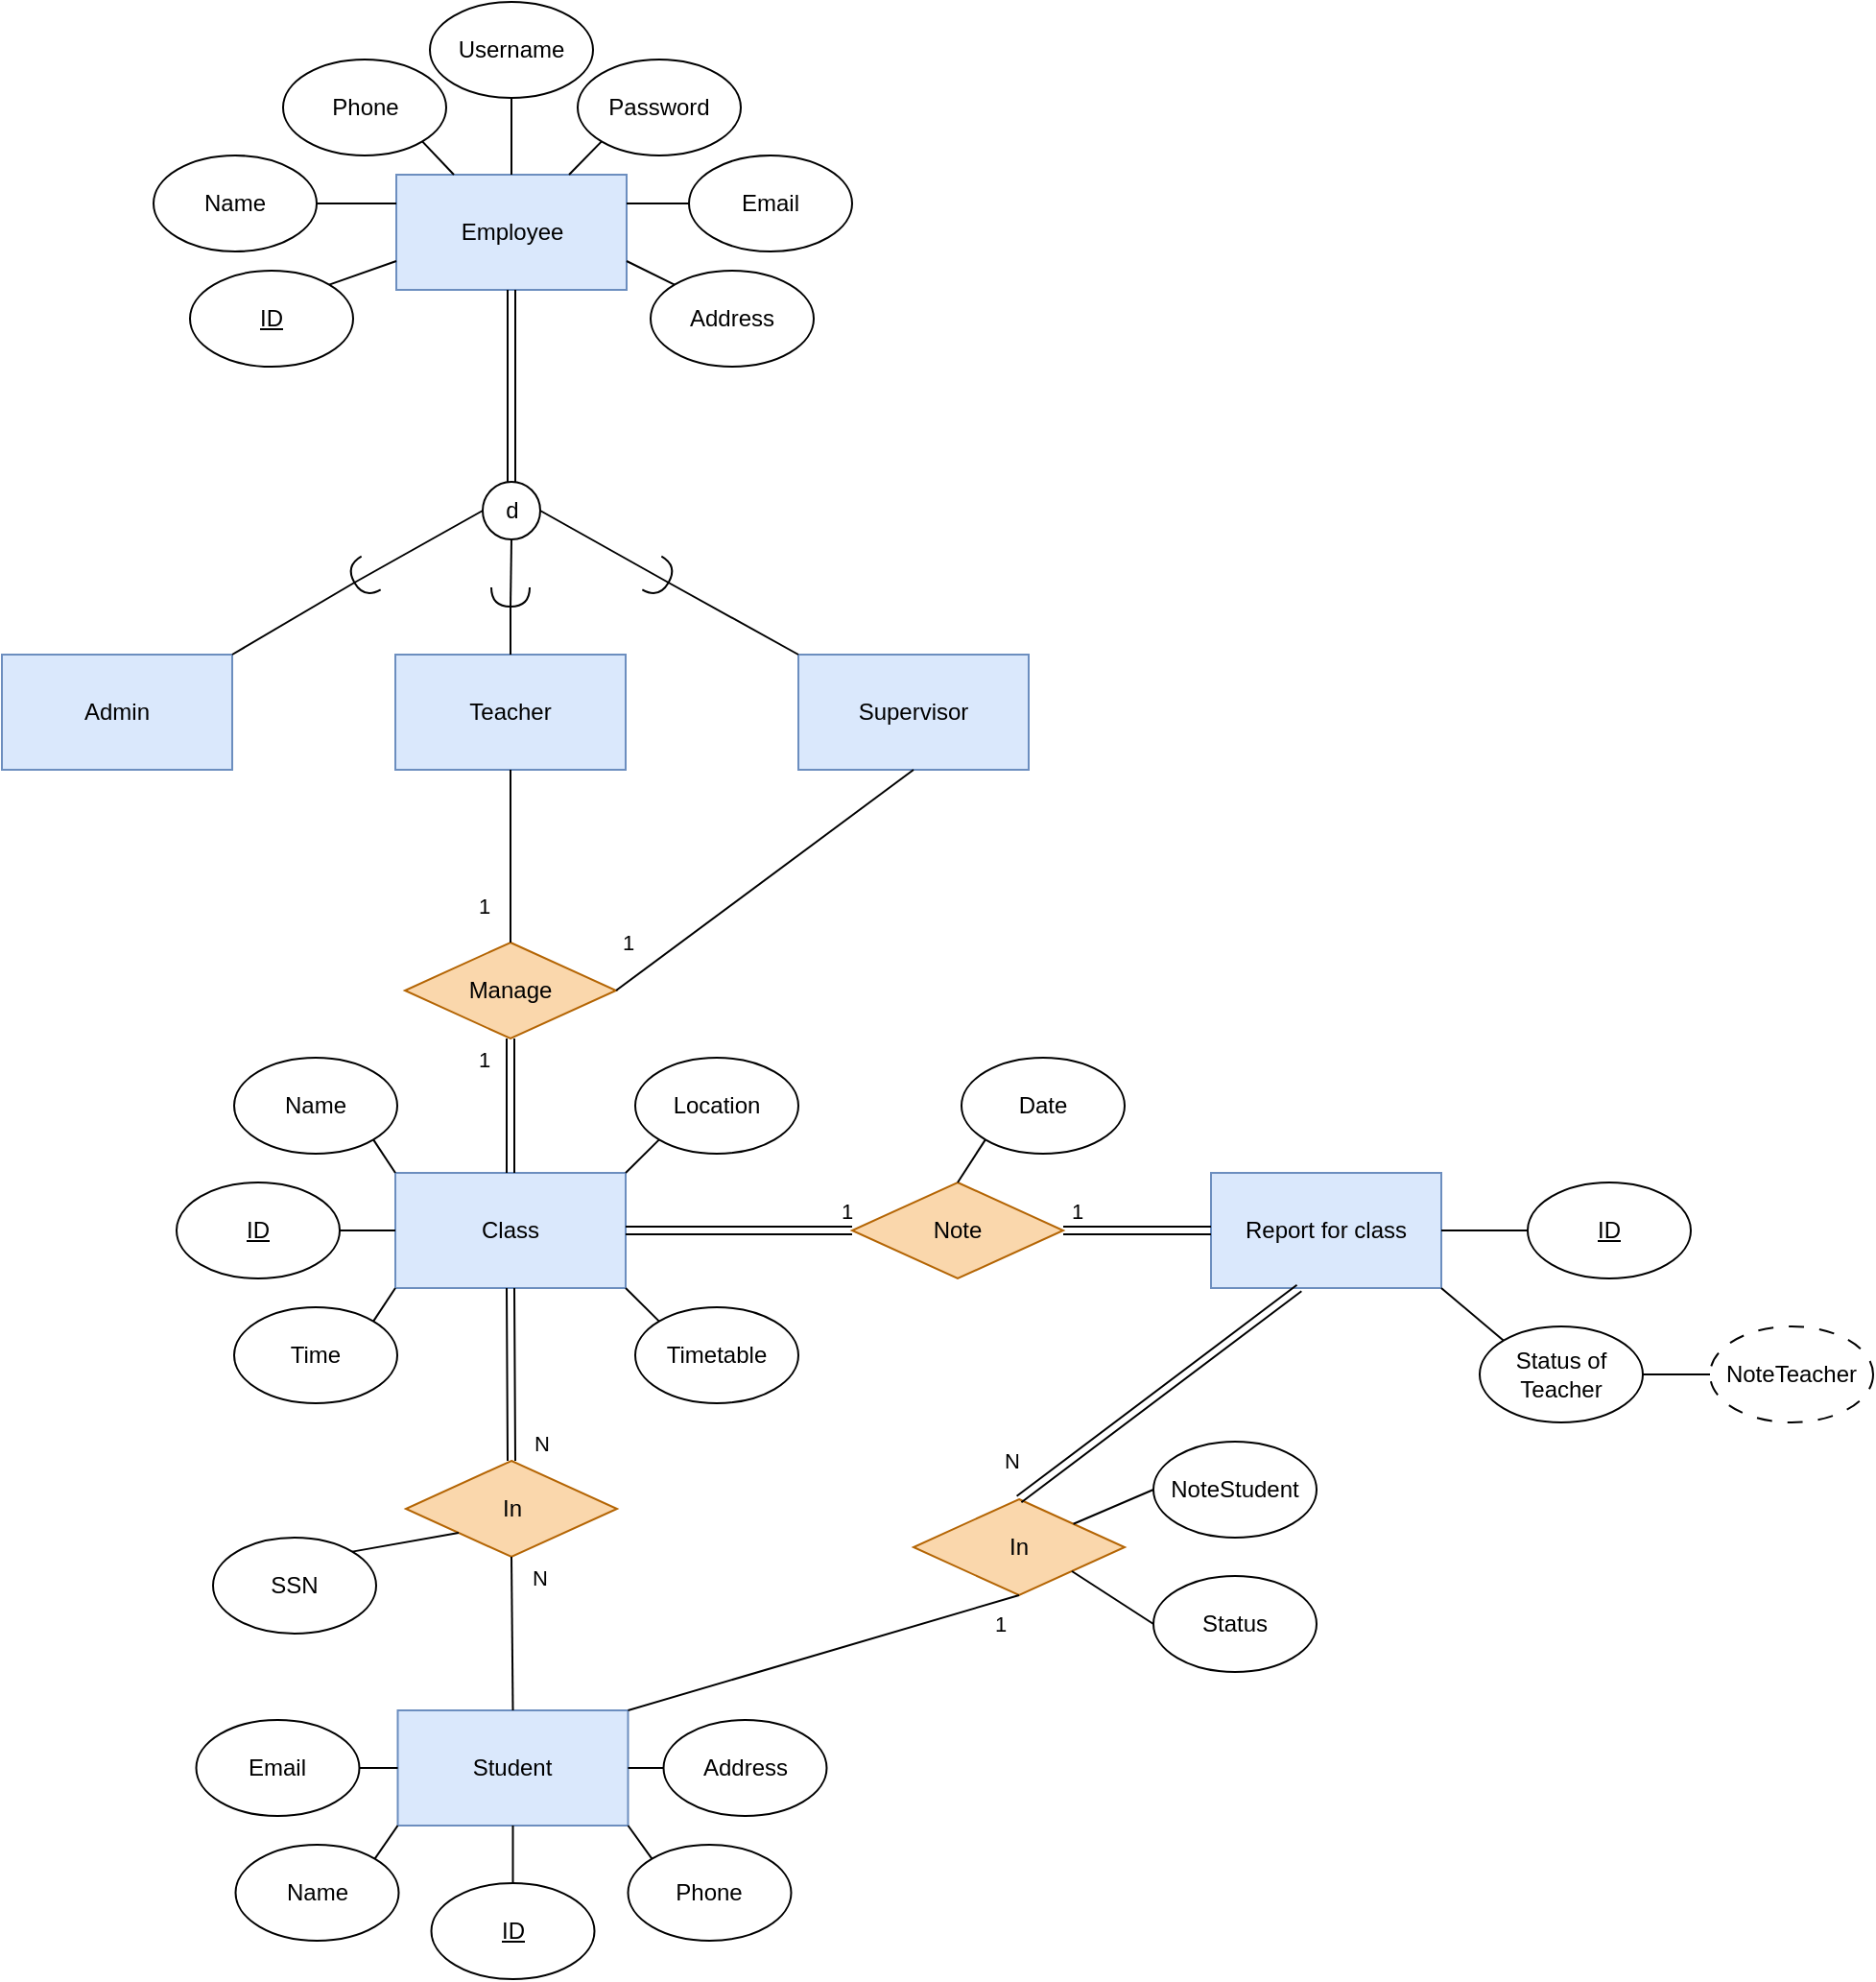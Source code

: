 <mxfile version="21.0.2" type="github">
  <diagram name="Page-1" id="KcpRlHwwisE72_F1OleH">
    <mxGraphModel dx="2924" dy="2224" grid="1" gridSize="10" guides="1" tooltips="1" connect="1" arrows="1" fold="1" page="1" pageScale="1" pageWidth="850" pageHeight="1100" math="0" shadow="0">
      <root>
        <mxCell id="0" />
        <mxCell id="1" parent="0" />
        <mxCell id="mr6lbZ1328Sc4nQ17jco-1" value="Teacher" style="rounded=0;whiteSpace=wrap;html=1;fillColor=#dae8fc;strokeColor=#6c8ebf;" parent="1" vertex="1">
          <mxGeometry x="-555" y="-760" width="120" height="60" as="geometry" />
        </mxCell>
        <mxCell id="mr6lbZ1328Sc4nQ17jco-2" value="Student" style="rounded=0;whiteSpace=wrap;html=1;fillColor=#dae8fc;strokeColor=#6c8ebf;" parent="1" vertex="1">
          <mxGeometry x="-553.75" y="-210" width="120" height="60" as="geometry" />
        </mxCell>
        <mxCell id="mr6lbZ1328Sc4nQ17jco-3" value="Class" style="rounded=0;whiteSpace=wrap;html=1;fillColor=#dae8fc;strokeColor=#6c8ebf;" parent="1" vertex="1">
          <mxGeometry x="-555" y="-490" width="120" height="60" as="geometry" />
        </mxCell>
        <mxCell id="mr6lbZ1328Sc4nQ17jco-10" value="Employee" style="rounded=0;whiteSpace=wrap;html=1;fillColor=#dae8fc;strokeColor=#6c8ebf;" parent="1" vertex="1">
          <mxGeometry x="-554.5" y="-1010" width="120" height="60" as="geometry" />
        </mxCell>
        <mxCell id="mr6lbZ1328Sc4nQ17jco-11" value="Supervisor" style="rounded=0;whiteSpace=wrap;html=1;fillColor=#dae8fc;strokeColor=#6c8ebf;" parent="1" vertex="1">
          <mxGeometry x="-345" y="-760" width="120" height="60" as="geometry" />
        </mxCell>
        <mxCell id="mr6lbZ1328Sc4nQ17jco-12" value="Admin" style="rounded=0;whiteSpace=wrap;html=1;fillColor=#dae8fc;strokeColor=#6c8ebf;" parent="1" vertex="1">
          <mxGeometry x="-760" y="-760" width="120" height="60" as="geometry" />
        </mxCell>
        <mxCell id="mr6lbZ1328Sc4nQ17jco-13" value="d" style="ellipse;whiteSpace=wrap;html=1;aspect=fixed;" parent="1" vertex="1">
          <mxGeometry x="-509.5" y="-850" width="30" height="30" as="geometry" />
        </mxCell>
        <mxCell id="mr6lbZ1328Sc4nQ17jco-14" value="" style="endArrow=none;html=1;rounded=0;entryX=0.5;entryY=1;entryDx=0;entryDy=0;exitX=0.5;exitY=0;exitDx=0;exitDy=0;shape=link;" parent="1" source="mr6lbZ1328Sc4nQ17jco-13" target="mr6lbZ1328Sc4nQ17jco-10" edge="1">
          <mxGeometry width="50" height="50" relative="1" as="geometry">
            <mxPoint x="-289.5" y="-770" as="sourcePoint" />
            <mxPoint x="-239.5" y="-820" as="targetPoint" />
          </mxGeometry>
        </mxCell>
        <mxCell id="mr6lbZ1328Sc4nQ17jco-23" value="&lt;u&gt;ID&lt;/u&gt;" style="ellipse;whiteSpace=wrap;html=1;" parent="1" vertex="1">
          <mxGeometry x="-662" y="-960" width="85" height="50" as="geometry" />
        </mxCell>
        <mxCell id="mr6lbZ1328Sc4nQ17jco-24" value="Name" style="ellipse;whiteSpace=wrap;html=1;" parent="1" vertex="1">
          <mxGeometry x="-681" y="-1020" width="85" height="50" as="geometry" />
        </mxCell>
        <mxCell id="mr6lbZ1328Sc4nQ17jco-25" value="Phone" style="ellipse;whiteSpace=wrap;html=1;" parent="1" vertex="1">
          <mxGeometry x="-613.5" y="-1070" width="85" height="50" as="geometry" />
        </mxCell>
        <mxCell id="mr6lbZ1328Sc4nQ17jco-26" value="Username" style="ellipse;whiteSpace=wrap;html=1;" parent="1" vertex="1">
          <mxGeometry x="-537" y="-1100" width="85" height="50" as="geometry" />
        </mxCell>
        <mxCell id="mr6lbZ1328Sc4nQ17jco-28" value="Password" style="ellipse;whiteSpace=wrap;html=1;" parent="1" vertex="1">
          <mxGeometry x="-460" y="-1070" width="85" height="50" as="geometry" />
        </mxCell>
        <mxCell id="mr6lbZ1328Sc4nQ17jco-29" value="Email" style="ellipse;whiteSpace=wrap;html=1;" parent="1" vertex="1">
          <mxGeometry x="-402" y="-1020" width="85" height="50" as="geometry" />
        </mxCell>
        <mxCell id="mr6lbZ1328Sc4nQ17jco-30" value="Address" style="ellipse;whiteSpace=wrap;html=1;" parent="1" vertex="1">
          <mxGeometry x="-422" y="-960" width="85" height="50" as="geometry" />
        </mxCell>
        <mxCell id="mr6lbZ1328Sc4nQ17jco-31" value="" style="endArrow=none;html=1;rounded=0;entryX=1;entryY=0;entryDx=0;entryDy=0;exitX=0;exitY=0.75;exitDx=0;exitDy=0;" parent="1" source="mr6lbZ1328Sc4nQ17jco-10" target="mr6lbZ1328Sc4nQ17jco-23" edge="1">
          <mxGeometry width="50" height="50" relative="1" as="geometry">
            <mxPoint x="-577" y="-830" as="sourcePoint" />
            <mxPoint x="-527" y="-880" as="targetPoint" />
          </mxGeometry>
        </mxCell>
        <mxCell id="mr6lbZ1328Sc4nQ17jco-32" value="" style="endArrow=none;html=1;rounded=0;entryX=1;entryY=0.5;entryDx=0;entryDy=0;exitX=0;exitY=0.25;exitDx=0;exitDy=0;" parent="1" source="mr6lbZ1328Sc4nQ17jco-10" target="mr6lbZ1328Sc4nQ17jco-24" edge="1">
          <mxGeometry width="50" height="50" relative="1" as="geometry">
            <mxPoint x="-552" y="-955" as="sourcePoint" />
            <mxPoint x="-579" y="-943" as="targetPoint" />
          </mxGeometry>
        </mxCell>
        <mxCell id="mr6lbZ1328Sc4nQ17jco-33" value="" style="endArrow=none;html=1;rounded=0;entryX=1;entryY=1;entryDx=0;entryDy=0;exitX=0.25;exitY=0;exitDx=0;exitDy=0;" parent="1" source="mr6lbZ1328Sc4nQ17jco-10" target="mr6lbZ1328Sc4nQ17jco-25" edge="1">
          <mxGeometry width="50" height="50" relative="1" as="geometry">
            <mxPoint x="-537" y="-1010" as="sourcePoint" />
            <mxPoint x="-602" y="-985" as="targetPoint" />
          </mxGeometry>
        </mxCell>
        <mxCell id="mr6lbZ1328Sc4nQ17jco-34" value="" style="endArrow=none;html=1;rounded=0;entryX=0.5;entryY=1;entryDx=0;entryDy=0;exitX=0.5;exitY=0;exitDx=0;exitDy=0;" parent="1" source="mr6lbZ1328Sc4nQ17jco-10" target="mr6lbZ1328Sc4nQ17jco-26" edge="1">
          <mxGeometry width="50" height="50" relative="1" as="geometry">
            <mxPoint x="-527" y="-1000" as="sourcePoint" />
            <mxPoint x="-554" y="-1017" as="targetPoint" />
          </mxGeometry>
        </mxCell>
        <mxCell id="mr6lbZ1328Sc4nQ17jco-35" value="" style="endArrow=none;html=1;rounded=0;entryX=0;entryY=1;entryDx=0;entryDy=0;exitX=0.75;exitY=0;exitDx=0;exitDy=0;" parent="1" source="mr6lbZ1328Sc4nQ17jco-10" target="mr6lbZ1328Sc4nQ17jco-28" edge="1">
          <mxGeometry width="50" height="50" relative="1" as="geometry">
            <mxPoint x="-492" y="-1000" as="sourcePoint" />
            <mxPoint x="-492" y="-1040" as="targetPoint" />
          </mxGeometry>
        </mxCell>
        <mxCell id="mr6lbZ1328Sc4nQ17jco-36" value="" style="endArrow=none;html=1;rounded=0;entryX=0;entryY=0.5;entryDx=0;entryDy=0;exitX=1;exitY=0.25;exitDx=0;exitDy=0;" parent="1" source="mr6lbZ1328Sc4nQ17jco-10" target="mr6lbZ1328Sc4nQ17jco-29" edge="1">
          <mxGeometry width="50" height="50" relative="1" as="geometry">
            <mxPoint x="-462" y="-1000" as="sourcePoint" />
            <mxPoint x="-438" y="-1017" as="targetPoint" />
          </mxGeometry>
        </mxCell>
        <mxCell id="mr6lbZ1328Sc4nQ17jco-37" value="" style="endArrow=none;html=1;rounded=0;entryX=0;entryY=0;entryDx=0;entryDy=0;exitX=1;exitY=0.75;exitDx=0;exitDy=0;" parent="1" source="mr6lbZ1328Sc4nQ17jco-10" target="mr6lbZ1328Sc4nQ17jco-30" edge="1">
          <mxGeometry width="50" height="50" relative="1" as="geometry">
            <mxPoint x="-432" y="-985" as="sourcePoint" />
            <mxPoint x="-392" y="-985" as="targetPoint" />
          </mxGeometry>
        </mxCell>
        <mxCell id="mr6lbZ1328Sc4nQ17jco-55" value="In" style="rhombus;whiteSpace=wrap;html=1;fillColor=#fad7ac;strokeColor=#b46504;" parent="1" vertex="1">
          <mxGeometry x="-549.5" y="-340" width="110" height="50" as="geometry" />
        </mxCell>
        <mxCell id="mr6lbZ1328Sc4nQ17jco-56" value="Time" style="ellipse;whiteSpace=wrap;html=1;" parent="1" vertex="1">
          <mxGeometry x="-639" y="-420" width="85" height="50" as="geometry" />
        </mxCell>
        <mxCell id="mr6lbZ1328Sc4nQ17jco-57" value="&lt;u&gt;ID&lt;/u&gt;" style="ellipse;whiteSpace=wrap;html=1;" parent="1" vertex="1">
          <mxGeometry x="-669" y="-485" width="85" height="50" as="geometry" />
        </mxCell>
        <mxCell id="mr6lbZ1328Sc4nQ17jco-58" value="Name" style="ellipse;whiteSpace=wrap;html=1;" parent="1" vertex="1">
          <mxGeometry x="-639" y="-550" width="85" height="50" as="geometry" />
        </mxCell>
        <mxCell id="mr6lbZ1328Sc4nQ17jco-59" value="Location" style="ellipse;whiteSpace=wrap;html=1;" parent="1" vertex="1">
          <mxGeometry x="-430" y="-550" width="85" height="50" as="geometry" />
        </mxCell>
        <mxCell id="mr6lbZ1328Sc4nQ17jco-60" value="Timetable" style="ellipse;whiteSpace=wrap;html=1;" parent="1" vertex="1">
          <mxGeometry x="-430" y="-420" width="85" height="50" as="geometry" />
        </mxCell>
        <mxCell id="mr6lbZ1328Sc4nQ17jco-61" value="Name" style="ellipse;whiteSpace=wrap;html=1;" parent="1" vertex="1">
          <mxGeometry x="-638.25" y="-140" width="85" height="50" as="geometry" />
        </mxCell>
        <mxCell id="mr6lbZ1328Sc4nQ17jco-62" value="&lt;u&gt;ID&lt;/u&gt;" style="ellipse;whiteSpace=wrap;html=1;" parent="1" vertex="1">
          <mxGeometry x="-536.25" y="-120" width="85" height="50" as="geometry" />
        </mxCell>
        <mxCell id="mr6lbZ1328Sc4nQ17jco-64" value="SSN" style="ellipse;whiteSpace=wrap;html=1;" parent="1" vertex="1">
          <mxGeometry x="-650" y="-300" width="85" height="50" as="geometry" />
        </mxCell>
        <mxCell id="mr6lbZ1328Sc4nQ17jco-65" value="Phone" style="ellipse;whiteSpace=wrap;html=1;" parent="1" vertex="1">
          <mxGeometry x="-433.75" y="-140" width="85" height="50" as="geometry" />
        </mxCell>
        <mxCell id="mr6lbZ1328Sc4nQ17jco-66" value="Email" style="ellipse;whiteSpace=wrap;html=1;" parent="1" vertex="1">
          <mxGeometry x="-658.75" y="-205" width="85" height="50" as="geometry" />
        </mxCell>
        <mxCell id="mr6lbZ1328Sc4nQ17jco-67" value="Address" style="ellipse;whiteSpace=wrap;html=1;" parent="1" vertex="1">
          <mxGeometry x="-415.25" y="-205" width="85" height="50" as="geometry" />
        </mxCell>
        <mxCell id="mr6lbZ1328Sc4nQ17jco-69" value="Manage" style="rhombus;whiteSpace=wrap;html=1;fillColor=#fad7ac;strokeColor=#b46504;" parent="1" vertex="1">
          <mxGeometry x="-550" y="-610" width="110" height="50" as="geometry" />
        </mxCell>
        <mxCell id="mr6lbZ1328Sc4nQ17jco-70" value="Status of Teacher" style="ellipse;whiteSpace=wrap;html=1;" parent="1" vertex="1">
          <mxGeometry x="10" y="-410" width="85" height="50" as="geometry" />
        </mxCell>
        <mxCell id="mr6lbZ1328Sc4nQ17jco-71" value="&lt;u&gt;ID&lt;/u&gt;" style="ellipse;whiteSpace=wrap;html=1;" parent="1" vertex="1">
          <mxGeometry x="35" y="-485" width="85" height="50" as="geometry" />
        </mxCell>
        <mxCell id="mr6lbZ1328Sc4nQ17jco-73" value="NoteTeacher" style="ellipse;whiteSpace=wrap;html=1;dashed=1;dashPattern=8 8;" parent="1" vertex="1">
          <mxGeometry x="130" y="-410" width="85" height="50" as="geometry" />
        </mxCell>
        <mxCell id="mr6lbZ1328Sc4nQ17jco-80" value="" style="endArrow=none;html=1;rounded=0;entryX=1;entryY=0;entryDx=0;entryDy=0;exitX=0;exitY=1;exitDx=0;exitDy=0;" parent="1" source="mr6lbZ1328Sc4nQ17jco-55" target="mr6lbZ1328Sc4nQ17jco-64" edge="1">
          <mxGeometry width="50" height="50" relative="1" as="geometry">
            <mxPoint x="-455" y="-140" as="sourcePoint" />
            <mxPoint x="-513" y="-265" as="targetPoint" />
          </mxGeometry>
        </mxCell>
        <mxCell id="mr6lbZ1328Sc4nQ17jco-81" value="" style="endArrow=none;html=1;rounded=0;entryX=0;entryY=0.5;entryDx=0;entryDy=0;exitX=1;exitY=0.5;exitDx=0;exitDy=0;" parent="1" source="mr6lbZ1328Sc4nQ17jco-57" target="mr6lbZ1328Sc4nQ17jco-3" edge="1">
          <mxGeometry width="50" height="50" relative="1" as="geometry">
            <mxPoint x="-469" y="-340" as="sourcePoint" />
            <mxPoint x="-419" y="-390" as="targetPoint" />
          </mxGeometry>
        </mxCell>
        <mxCell id="mr6lbZ1328Sc4nQ17jco-82" value="" style="endArrow=none;html=1;rounded=0;entryX=0;entryY=0;entryDx=0;entryDy=0;exitX=1;exitY=1;exitDx=0;exitDy=0;" parent="1" source="mr6lbZ1328Sc4nQ17jco-58" target="mr6lbZ1328Sc4nQ17jco-3" edge="1">
          <mxGeometry width="50" height="50" relative="1" as="geometry">
            <mxPoint x="-574" y="-450" as="sourcePoint" />
            <mxPoint x="-540" y="-450" as="targetPoint" />
          </mxGeometry>
        </mxCell>
        <mxCell id="mr6lbZ1328Sc4nQ17jco-83" value="" style="endArrow=none;html=1;rounded=0;entryX=1;entryY=0;entryDx=0;entryDy=0;exitX=0;exitY=1;exitDx=0;exitDy=0;" parent="1" source="mr6lbZ1328Sc4nQ17jco-59" target="mr6lbZ1328Sc4nQ17jco-3" edge="1">
          <mxGeometry width="50" height="50" relative="1" as="geometry">
            <mxPoint x="-556" y="-497" as="sourcePoint" />
            <mxPoint x="-540" y="-480" as="targetPoint" />
          </mxGeometry>
        </mxCell>
        <mxCell id="mr6lbZ1328Sc4nQ17jco-84" value="" style="endArrow=none;html=1;rounded=0;exitX=1;exitY=0;exitDx=0;exitDy=0;entryX=0;entryY=1;entryDx=0;entryDy=0;" parent="1" source="mr6lbZ1328Sc4nQ17jco-56" target="mr6lbZ1328Sc4nQ17jco-3" edge="1">
          <mxGeometry width="50" height="50" relative="1" as="geometry">
            <mxPoint x="-469" y="-340" as="sourcePoint" />
            <mxPoint x="-419" y="-390" as="targetPoint" />
          </mxGeometry>
        </mxCell>
        <mxCell id="mr6lbZ1328Sc4nQ17jco-85" value="" style="endArrow=none;html=1;rounded=0;exitX=0;exitY=0;exitDx=0;exitDy=0;entryX=1;entryY=1;entryDx=0;entryDy=0;" parent="1" source="mr6lbZ1328Sc4nQ17jco-60" target="mr6lbZ1328Sc4nQ17jco-3" edge="1">
          <mxGeometry width="50" height="50" relative="1" as="geometry">
            <mxPoint x="-469" y="-340" as="sourcePoint" />
            <mxPoint x="-419" y="-390" as="targetPoint" />
          </mxGeometry>
        </mxCell>
        <mxCell id="mr6lbZ1328Sc4nQ17jco-86" value="" style="endArrow=none;html=1;rounded=0;exitX=1;exitY=0.5;exitDx=0;exitDy=0;entryX=0;entryY=0.5;entryDx=0;entryDy=0;" parent="1" source="mr6lbZ1328Sc4nQ17jco-66" target="mr6lbZ1328Sc4nQ17jco-2" edge="1">
          <mxGeometry width="50" height="50" relative="1" as="geometry">
            <mxPoint x="-548.75" y="-220" as="sourcePoint" />
            <mxPoint x="-498.75" y="-270" as="targetPoint" />
          </mxGeometry>
        </mxCell>
        <mxCell id="mr6lbZ1328Sc4nQ17jco-87" value="" style="endArrow=none;html=1;rounded=0;exitX=1;exitY=0.5;exitDx=0;exitDy=0;entryX=0;entryY=0.5;entryDx=0;entryDy=0;" parent="1" source="mr6lbZ1328Sc4nQ17jco-2" target="mr6lbZ1328Sc4nQ17jco-67" edge="1">
          <mxGeometry width="50" height="50" relative="1" as="geometry">
            <mxPoint x="-548.75" y="-220" as="sourcePoint" />
            <mxPoint x="-498.75" y="-270" as="targetPoint" />
          </mxGeometry>
        </mxCell>
        <mxCell id="mr6lbZ1328Sc4nQ17jco-88" value="" style="endArrow=none;html=1;rounded=0;exitX=1;exitY=0;exitDx=0;exitDy=0;entryX=0;entryY=1;entryDx=0;entryDy=0;" parent="1" source="mr6lbZ1328Sc4nQ17jco-61" target="mr6lbZ1328Sc4nQ17jco-2" edge="1">
          <mxGeometry width="50" height="50" relative="1" as="geometry">
            <mxPoint x="-548.75" y="-220" as="sourcePoint" />
            <mxPoint x="-498.75" y="-270" as="targetPoint" />
          </mxGeometry>
        </mxCell>
        <mxCell id="mr6lbZ1328Sc4nQ17jco-89" value="" style="endArrow=none;html=1;rounded=0;exitX=0.5;exitY=0;exitDx=0;exitDy=0;entryX=0.5;entryY=1;entryDx=0;entryDy=0;" parent="1" source="mr6lbZ1328Sc4nQ17jco-62" target="mr6lbZ1328Sc4nQ17jco-2" edge="1">
          <mxGeometry width="50" height="50" relative="1" as="geometry">
            <mxPoint x="-555.75" y="-123" as="sourcePoint" />
            <mxPoint x="-543.75" y="-140" as="targetPoint" />
          </mxGeometry>
        </mxCell>
        <mxCell id="mr6lbZ1328Sc4nQ17jco-90" value="" style="endArrow=none;html=1;rounded=0;exitX=0;exitY=0;exitDx=0;exitDy=0;entryX=1;entryY=1;entryDx=0;entryDy=0;" parent="1" source="mr6lbZ1328Sc4nQ17jco-65" target="mr6lbZ1328Sc4nQ17jco-2" edge="1">
          <mxGeometry width="50" height="50" relative="1" as="geometry">
            <mxPoint x="-555.75" y="-123" as="sourcePoint" />
            <mxPoint x="-543.75" y="-140" as="targetPoint" />
          </mxGeometry>
        </mxCell>
        <mxCell id="mr6lbZ1328Sc4nQ17jco-91" value="" style="endArrow=none;html=1;rounded=0;exitX=0.5;exitY=0;exitDx=0;exitDy=0;entryX=0.5;entryY=1;entryDx=0;entryDy=0;" parent="1" source="mr6lbZ1328Sc4nQ17jco-69" target="mr6lbZ1328Sc4nQ17jco-1" edge="1">
          <mxGeometry width="50" height="50" relative="1" as="geometry">
            <mxPoint x="-400" y="-480" as="sourcePoint" />
            <mxPoint x="-350" y="-530" as="targetPoint" />
          </mxGeometry>
        </mxCell>
        <mxCell id="mr6lbZ1328Sc4nQ17jco-138" value="1" style="edgeLabel;html=1;align=center;verticalAlign=middle;resizable=0;points=[];" parent="mr6lbZ1328Sc4nQ17jco-91" connectable="0" vertex="1">
          <mxGeometry x="-0.582" y="1" relative="1" as="geometry">
            <mxPoint x="-13" as="offset" />
          </mxGeometry>
        </mxCell>
        <mxCell id="mr6lbZ1328Sc4nQ17jco-98" value="" style="endArrow=none;html=1;rounded=0;entryX=0.5;entryY=1;entryDx=0;entryDy=0;exitX=1;exitY=0.5;exitDx=0;exitDy=0;" parent="1" source="mr6lbZ1328Sc4nQ17jco-69" target="mr6lbZ1328Sc4nQ17jco-11" edge="1">
          <mxGeometry width="50" height="50" relative="1" as="geometry">
            <mxPoint x="-284.172" y="-579.922" as="sourcePoint" />
            <mxPoint x="-270" y="-590" as="targetPoint" />
          </mxGeometry>
        </mxCell>
        <mxCell id="mr6lbZ1328Sc4nQ17jco-137" value="1" style="edgeLabel;html=1;align=center;verticalAlign=middle;resizable=0;points=[];" parent="mr6lbZ1328Sc4nQ17jco-98" connectable="0" vertex="1">
          <mxGeometry x="0.077" y="-1" relative="1" as="geometry">
            <mxPoint x="-78" y="36" as="offset" />
          </mxGeometry>
        </mxCell>
        <mxCell id="mr6lbZ1328Sc4nQ17jco-103" value="" style="endArrow=none;html=1;rounded=0;exitX=1;exitY=0.5;exitDx=0;exitDy=0;entryX=0;entryY=0.5;entryDx=0;entryDy=0;startArrow=none;exitPerimeter=0;" parent="1" source="mr6lbZ1328Sc4nQ17jco-130" target="mr6lbZ1328Sc4nQ17jco-13" edge="1">
          <mxGeometry width="50" height="50" relative="1" as="geometry">
            <mxPoint x="-410" y="-660" as="sourcePoint" />
            <mxPoint x="-360" y="-710" as="targetPoint" />
          </mxGeometry>
        </mxCell>
        <mxCell id="mr6lbZ1328Sc4nQ17jco-104" value="" style="endArrow=none;html=1;rounded=0;exitX=1;exitY=0.5;exitDx=0;exitDy=0;entryX=0.5;entryY=1;entryDx=0;entryDy=0;startArrow=none;exitPerimeter=0;" parent="1" source="mr6lbZ1328Sc4nQ17jco-132" target="mr6lbZ1328Sc4nQ17jco-13" edge="1">
          <mxGeometry width="50" height="50" relative="1" as="geometry">
            <mxPoint x="-630" y="-750" as="sourcePoint" />
            <mxPoint x="-495" y="-825" as="targetPoint" />
          </mxGeometry>
        </mxCell>
        <mxCell id="mr6lbZ1328Sc4nQ17jco-105" value="" style="endArrow=none;html=1;rounded=0;entryX=1;entryY=0.5;entryDx=0;entryDy=0;exitX=1;exitY=0.5;exitDx=0;exitDy=0;startArrow=none;exitPerimeter=0;" parent="1" source="mr6lbZ1328Sc4nQ17jco-134" target="mr6lbZ1328Sc4nQ17jco-13" edge="1">
          <mxGeometry width="50" height="50" relative="1" as="geometry">
            <mxPoint x="-340" y="-730" as="sourcePoint" />
            <mxPoint x="-290" y="-780" as="targetPoint" />
          </mxGeometry>
        </mxCell>
        <mxCell id="mr6lbZ1328Sc4nQ17jco-110" value="" style="endArrow=none;html=1;rounded=0;entryX=1;entryY=0.5;entryDx=0;entryDy=0;" parent="1" source="mr6lbZ1328Sc4nQ17jco-73" target="mr6lbZ1328Sc4nQ17jco-70" edge="1">
          <mxGeometry width="50" height="50" relative="1" as="geometry">
            <mxPoint x="203" y="-265" as="sourcePoint" />
            <mxPoint x="183" y="-295" as="targetPoint" />
          </mxGeometry>
        </mxCell>
        <mxCell id="mr6lbZ1328Sc4nQ17jco-115" value="Report for class" style="rounded=0;whiteSpace=wrap;html=1;fillColor=#dae8fc;strokeColor=#6c8ebf;" parent="1" vertex="1">
          <mxGeometry x="-130" y="-490" width="120" height="60" as="geometry" />
        </mxCell>
        <mxCell id="mr6lbZ1328Sc4nQ17jco-117" value="" style="endArrow=none;html=1;rounded=0;entryX=0.5;entryY=0;entryDx=0;entryDy=0;exitX=0.5;exitY=1;exitDx=0;exitDy=0;shape=link;" parent="1" source="mr6lbZ1328Sc4nQ17jco-69" target="mr6lbZ1328Sc4nQ17jco-3" edge="1">
          <mxGeometry width="50" height="50" relative="1" as="geometry">
            <mxPoint x="-670" y="-530" as="sourcePoint" />
            <mxPoint x="-500" y="-570" as="targetPoint" />
          </mxGeometry>
        </mxCell>
        <mxCell id="mr6lbZ1328Sc4nQ17jco-136" value="1" style="edgeLabel;html=1;align=center;verticalAlign=middle;resizable=0;points=[];" parent="mr6lbZ1328Sc4nQ17jco-117" connectable="0" vertex="1">
          <mxGeometry x="-0.265" y="-3" relative="1" as="geometry">
            <mxPoint x="-11" y="-15" as="offset" />
          </mxGeometry>
        </mxCell>
        <mxCell id="mr6lbZ1328Sc4nQ17jco-118" value="Note" style="rhombus;whiteSpace=wrap;html=1;fillColor=#fad7ac;strokeColor=#b46504;" parent="1" vertex="1">
          <mxGeometry x="-317" y="-485" width="110" height="50" as="geometry" />
        </mxCell>
        <mxCell id="mr6lbZ1328Sc4nQ17jco-119" value="1" style="endArrow=none;html=1;rounded=0;entryX=0;entryY=0.5;entryDx=0;entryDy=0;exitX=1;exitY=0.5;exitDx=0;exitDy=0;shape=link;" parent="1" source="mr6lbZ1328Sc4nQ17jco-3" target="mr6lbZ1328Sc4nQ17jco-118" edge="1">
          <mxGeometry x="0.949" y="10" width="50" height="50" relative="1" as="geometry">
            <mxPoint x="-430" y="-575" as="sourcePoint" />
            <mxPoint x="-275" y="-740" as="targetPoint" />
            <mxPoint as="offset" />
          </mxGeometry>
        </mxCell>
        <mxCell id="mr6lbZ1328Sc4nQ17jco-120" value="" style="endArrow=none;html=1;rounded=0;exitX=1;exitY=0.5;exitDx=0;exitDy=0;entryX=0;entryY=0.5;entryDx=0;entryDy=0;shape=link;" parent="1" source="mr6lbZ1328Sc4nQ17jco-118" target="mr6lbZ1328Sc4nQ17jco-115" edge="1">
          <mxGeometry width="50" height="50" relative="1" as="geometry">
            <mxPoint x="-360" y="-480" as="sourcePoint" />
            <mxPoint x="-310" y="-530" as="targetPoint" />
          </mxGeometry>
        </mxCell>
        <mxCell id="mr6lbZ1328Sc4nQ17jco-139" value="1" style="edgeLabel;html=1;align=center;verticalAlign=middle;resizable=0;points=[];" parent="mr6lbZ1328Sc4nQ17jco-120" connectable="0" vertex="1">
          <mxGeometry x="-0.526" y="-3" relative="1" as="geometry">
            <mxPoint x="-11" y="-13" as="offset" />
          </mxGeometry>
        </mxCell>
        <mxCell id="mr6lbZ1328Sc4nQ17jco-121" value="Date" style="ellipse;whiteSpace=wrap;html=1;" parent="1" vertex="1">
          <mxGeometry x="-260" y="-550" width="85" height="50" as="geometry" />
        </mxCell>
        <mxCell id="mr6lbZ1328Sc4nQ17jco-122" value="" style="endArrow=none;html=1;rounded=0;exitX=0.5;exitY=0;exitDx=0;exitDy=0;entryX=0;entryY=1;entryDx=0;entryDy=0;" parent="1" source="mr6lbZ1328Sc4nQ17jco-118" target="mr6lbZ1328Sc4nQ17jco-121" edge="1">
          <mxGeometry width="50" height="50" relative="1" as="geometry">
            <mxPoint x="-360" y="-480" as="sourcePoint" />
            <mxPoint x="-310" y="-530" as="targetPoint" />
          </mxGeometry>
        </mxCell>
        <mxCell id="mr6lbZ1328Sc4nQ17jco-123" value="" style="endArrow=none;html=1;rounded=0;entryX=0.5;entryY=1;entryDx=0;entryDy=0;exitX=0.5;exitY=0;exitDx=0;exitDy=0;shape=link;" parent="1" source="mr6lbZ1328Sc4nQ17jco-55" target="mr6lbZ1328Sc4nQ17jco-3" edge="1">
          <mxGeometry width="50" height="50" relative="1" as="geometry">
            <mxPoint x="-510" y="-260" as="sourcePoint" />
            <mxPoint x="-460" y="-310" as="targetPoint" />
          </mxGeometry>
        </mxCell>
        <mxCell id="mr6lbZ1328Sc4nQ17jco-124" value="" style="endArrow=none;html=1;rounded=0;entryX=0.5;entryY=1;entryDx=0;entryDy=0;exitX=0.5;exitY=0;exitDx=0;exitDy=0;" parent="1" source="mr6lbZ1328Sc4nQ17jco-2" target="mr6lbZ1328Sc4nQ17jco-55" edge="1">
          <mxGeometry width="50" height="50" relative="1" as="geometry">
            <mxPoint x="-510" y="-260" as="sourcePoint" />
            <mxPoint x="-500" y="-290" as="targetPoint" />
          </mxGeometry>
        </mxCell>
        <mxCell id="mr6lbZ1328Sc4nQ17jco-141" value="N" style="edgeLabel;html=1;align=center;verticalAlign=middle;resizable=0;points=[];" parent="mr6lbZ1328Sc4nQ17jco-124" connectable="0" vertex="1">
          <mxGeometry x="0.312" y="2" relative="1" as="geometry">
            <mxPoint x="17" y="-87" as="offset" />
          </mxGeometry>
        </mxCell>
        <mxCell id="mr6lbZ1328Sc4nQ17jco-142" value="N" style="edgeLabel;html=1;align=center;verticalAlign=middle;resizable=0;points=[];" parent="mr6lbZ1328Sc4nQ17jco-124" connectable="0" vertex="1">
          <mxGeometry x="0.266" y="-3" relative="1" as="geometry">
            <mxPoint x="11" y="-19" as="offset" />
          </mxGeometry>
        </mxCell>
        <mxCell id="mr6lbZ1328Sc4nQ17jco-127" value="" style="endArrow=none;html=1;rounded=0;exitX=1;exitY=1;exitDx=0;exitDy=0;entryX=0;entryY=0;entryDx=0;entryDy=0;" parent="1" source="mr6lbZ1328Sc4nQ17jco-115" target="mr6lbZ1328Sc4nQ17jco-70" edge="1">
          <mxGeometry width="50" height="50" relative="1" as="geometry">
            <mxPoint x="-340" y="-480" as="sourcePoint" />
            <mxPoint x="-290" y="-530" as="targetPoint" />
          </mxGeometry>
        </mxCell>
        <mxCell id="mr6lbZ1328Sc4nQ17jco-129" value="" style="endArrow=none;html=1;rounded=0;exitX=1;exitY=0.5;exitDx=0;exitDy=0;entryX=0;entryY=0.5;entryDx=0;entryDy=0;" parent="1" source="mr6lbZ1328Sc4nQ17jco-115" target="mr6lbZ1328Sc4nQ17jco-71" edge="1">
          <mxGeometry width="50" height="50" relative="1" as="geometry">
            <mxPoint x="-30" y="-440" as="sourcePoint" />
            <mxPoint x="20" y="-490" as="targetPoint" />
          </mxGeometry>
        </mxCell>
        <mxCell id="mr6lbZ1328Sc4nQ17jco-131" value="" style="endArrow=none;html=1;rounded=0;exitX=1;exitY=0;exitDx=0;exitDy=0;entryX=1;entryY=0.5;entryDx=0;entryDy=0;entryPerimeter=0;" parent="1" source="mr6lbZ1328Sc4nQ17jco-12" target="mr6lbZ1328Sc4nQ17jco-130" edge="1">
          <mxGeometry width="50" height="50" relative="1" as="geometry">
            <mxPoint x="-640" y="-760" as="sourcePoint" />
            <mxPoint x="-509" y="-835" as="targetPoint" />
          </mxGeometry>
        </mxCell>
        <mxCell id="mr6lbZ1328Sc4nQ17jco-130" value="" style="shape=requiredInterface;html=1;verticalLabelPosition=bottom;sketch=0;rotation=-210;" parent="1" vertex="1">
          <mxGeometry x="-577" y="-810" width="10" height="20" as="geometry" />
        </mxCell>
        <mxCell id="mr6lbZ1328Sc4nQ17jco-133" value="" style="endArrow=none;html=1;rounded=0;exitX=0.5;exitY=0;exitDx=0;exitDy=0;entryX=1;entryY=0.5;entryDx=0;entryDy=0;entryPerimeter=0;" parent="1" source="mr6lbZ1328Sc4nQ17jco-1" target="mr6lbZ1328Sc4nQ17jco-132" edge="1">
          <mxGeometry width="50" height="50" relative="1" as="geometry">
            <mxPoint x="-495" y="-760" as="sourcePoint" />
            <mxPoint x="-494" y="-820" as="targetPoint" />
          </mxGeometry>
        </mxCell>
        <mxCell id="mr6lbZ1328Sc4nQ17jco-132" value="" style="shape=requiredInterface;html=1;verticalLabelPosition=bottom;sketch=0;rotation=90;" parent="1" vertex="1">
          <mxGeometry x="-500" y="-800" width="10" height="20" as="geometry" />
        </mxCell>
        <mxCell id="mr6lbZ1328Sc4nQ17jco-135" value="" style="endArrow=none;html=1;rounded=0;entryX=1;entryY=0.5;entryDx=0;entryDy=0;exitX=0;exitY=0;exitDx=0;exitDy=0;" parent="1" source="mr6lbZ1328Sc4nQ17jco-11" target="mr6lbZ1328Sc4nQ17jco-134" edge="1">
          <mxGeometry width="50" height="50" relative="1" as="geometry">
            <mxPoint x="-345" y="-760" as="sourcePoint" />
            <mxPoint x="-479" y="-835" as="targetPoint" />
          </mxGeometry>
        </mxCell>
        <mxCell id="mr6lbZ1328Sc4nQ17jco-134" value="" style="shape=requiredInterface;html=1;verticalLabelPosition=bottom;sketch=0;rotation=30;" parent="1" vertex="1">
          <mxGeometry x="-422" y="-810" width="10" height="20" as="geometry" />
        </mxCell>
        <mxCell id="mr6lbZ1328Sc4nQ17jco-143" value="In" style="rhombus;whiteSpace=wrap;html=1;fillColor=#fad7ac;strokeColor=#b46504;" parent="1" vertex="1">
          <mxGeometry x="-285" y="-320" width="110" height="50" as="geometry" />
        </mxCell>
        <mxCell id="mr6lbZ1328Sc4nQ17jco-144" value="Status" style="ellipse;whiteSpace=wrap;html=1;" parent="1" vertex="1">
          <mxGeometry x="-160" y="-280" width="85" height="50" as="geometry" />
        </mxCell>
        <mxCell id="mr6lbZ1328Sc4nQ17jco-145" value="NoteStudent" style="ellipse;whiteSpace=wrap;html=1;" parent="1" vertex="1">
          <mxGeometry x="-160" y="-350" width="85" height="50" as="geometry" />
        </mxCell>
        <mxCell id="mr6lbZ1328Sc4nQ17jco-146" value="" style="endArrow=none;html=1;rounded=0;exitX=1;exitY=0;exitDx=0;exitDy=0;entryX=0.5;entryY=1;entryDx=0;entryDy=0;" parent="1" source="mr6lbZ1328Sc4nQ17jco-2" target="mr6lbZ1328Sc4nQ17jco-143" edge="1">
          <mxGeometry width="50" height="50" relative="1" as="geometry">
            <mxPoint x="-500" y="-300" as="sourcePoint" />
            <mxPoint x="-450" y="-350" as="targetPoint" />
          </mxGeometry>
        </mxCell>
        <mxCell id="mr6lbZ1328Sc4nQ17jco-150" value="1" style="edgeLabel;html=1;align=center;verticalAlign=middle;resizable=0;points=[];" parent="mr6lbZ1328Sc4nQ17jco-146" connectable="0" vertex="1">
          <mxGeometry x="0.404" y="-1" relative="1" as="geometry">
            <mxPoint x="50" y="-4" as="offset" />
          </mxGeometry>
        </mxCell>
        <mxCell id="mr6lbZ1328Sc4nQ17jco-147" value="" style="endArrow=none;html=1;rounded=0;entryX=0.383;entryY=1;entryDx=0;entryDy=0;exitX=0.5;exitY=0;exitDx=0;exitDy=0;shape=link;entryPerimeter=0;" parent="1" source="mr6lbZ1328Sc4nQ17jco-143" target="mr6lbZ1328Sc4nQ17jco-115" edge="1">
          <mxGeometry width="50" height="50" relative="1" as="geometry">
            <mxPoint x="-500" y="-300" as="sourcePoint" />
            <mxPoint x="-450" y="-350" as="targetPoint" />
          </mxGeometry>
        </mxCell>
        <mxCell id="mr6lbZ1328Sc4nQ17jco-149" value="N" style="edgeLabel;html=1;align=center;verticalAlign=middle;resizable=0;points=[];" parent="mr6lbZ1328Sc4nQ17jco-147" connectable="0" vertex="1">
          <mxGeometry x="0.326" relative="1" as="geometry">
            <mxPoint x="-101" y="53" as="offset" />
          </mxGeometry>
        </mxCell>
        <mxCell id="mr6lbZ1328Sc4nQ17jco-151" value="" style="endArrow=none;html=1;rounded=0;entryX=0;entryY=0.5;entryDx=0;entryDy=0;" parent="1" source="mr6lbZ1328Sc4nQ17jco-143" target="mr6lbZ1328Sc4nQ17jco-145" edge="1">
          <mxGeometry width="50" height="50" relative="1" as="geometry">
            <mxPoint x="-460" y="-300" as="sourcePoint" />
            <mxPoint x="-410" y="-350" as="targetPoint" />
          </mxGeometry>
        </mxCell>
        <mxCell id="mr6lbZ1328Sc4nQ17jco-152" value="" style="endArrow=none;html=1;rounded=0;exitX=1;exitY=1;exitDx=0;exitDy=0;entryX=0;entryY=0.5;entryDx=0;entryDy=0;" parent="1" source="mr6lbZ1328Sc4nQ17jco-143" target="mr6lbZ1328Sc4nQ17jco-144" edge="1">
          <mxGeometry width="50" height="50" relative="1" as="geometry">
            <mxPoint x="-460" y="-300" as="sourcePoint" />
            <mxPoint x="-410" y="-350" as="targetPoint" />
          </mxGeometry>
        </mxCell>
      </root>
    </mxGraphModel>
  </diagram>
</mxfile>
